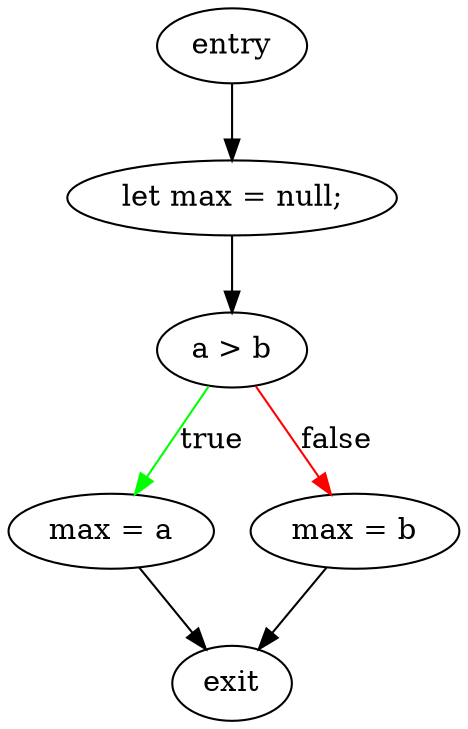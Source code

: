 digraph control_flow_graph {
n0 [label="entry", style="rounded"]
n1 [label="let max = null;"]
n2 [label="a > b"]
n3 [label="max = a"]
n4 [label="exit", style="rounded"]
n5 [label="max = b"]
n0 -> n1 []
n1 -> n2 []
n2 -> n3 [color="green", label="true"]
n2 -> n5 [color="red", label="false"]
n3 -> n4 []
n5 -> n4 []
}